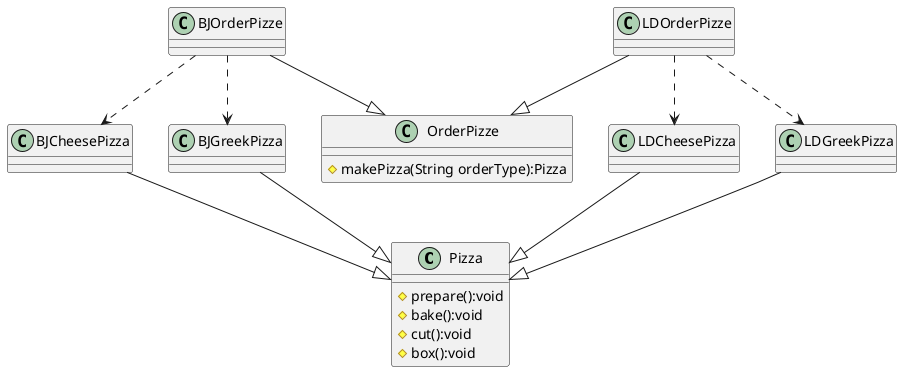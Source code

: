 @startuml

class Pizza
class OrderPizze
class BJOrderPizze
class LDOrderPizze

BJCheesePizza --|> Pizza
BJGreekPizza --|> Pizza

LDCheesePizza --|> Pizza
LDGreekPizza --|> Pizza

BJOrderPizze --|> OrderPizze
LDOrderPizze --|> OrderPizze

BJOrderPizze ..> BJCheesePizza
BJOrderPizze ..> BJGreekPizza

LDOrderPizze ..> LDCheesePizza
LDOrderPizze ..> LDGreekPizza

class Pizza {
    #prepare():void
    #bake():void
    #cut():void
    #box():void
}

class OrderPizze {
    #makePizza(String orderType):Pizza
}

@enduml
